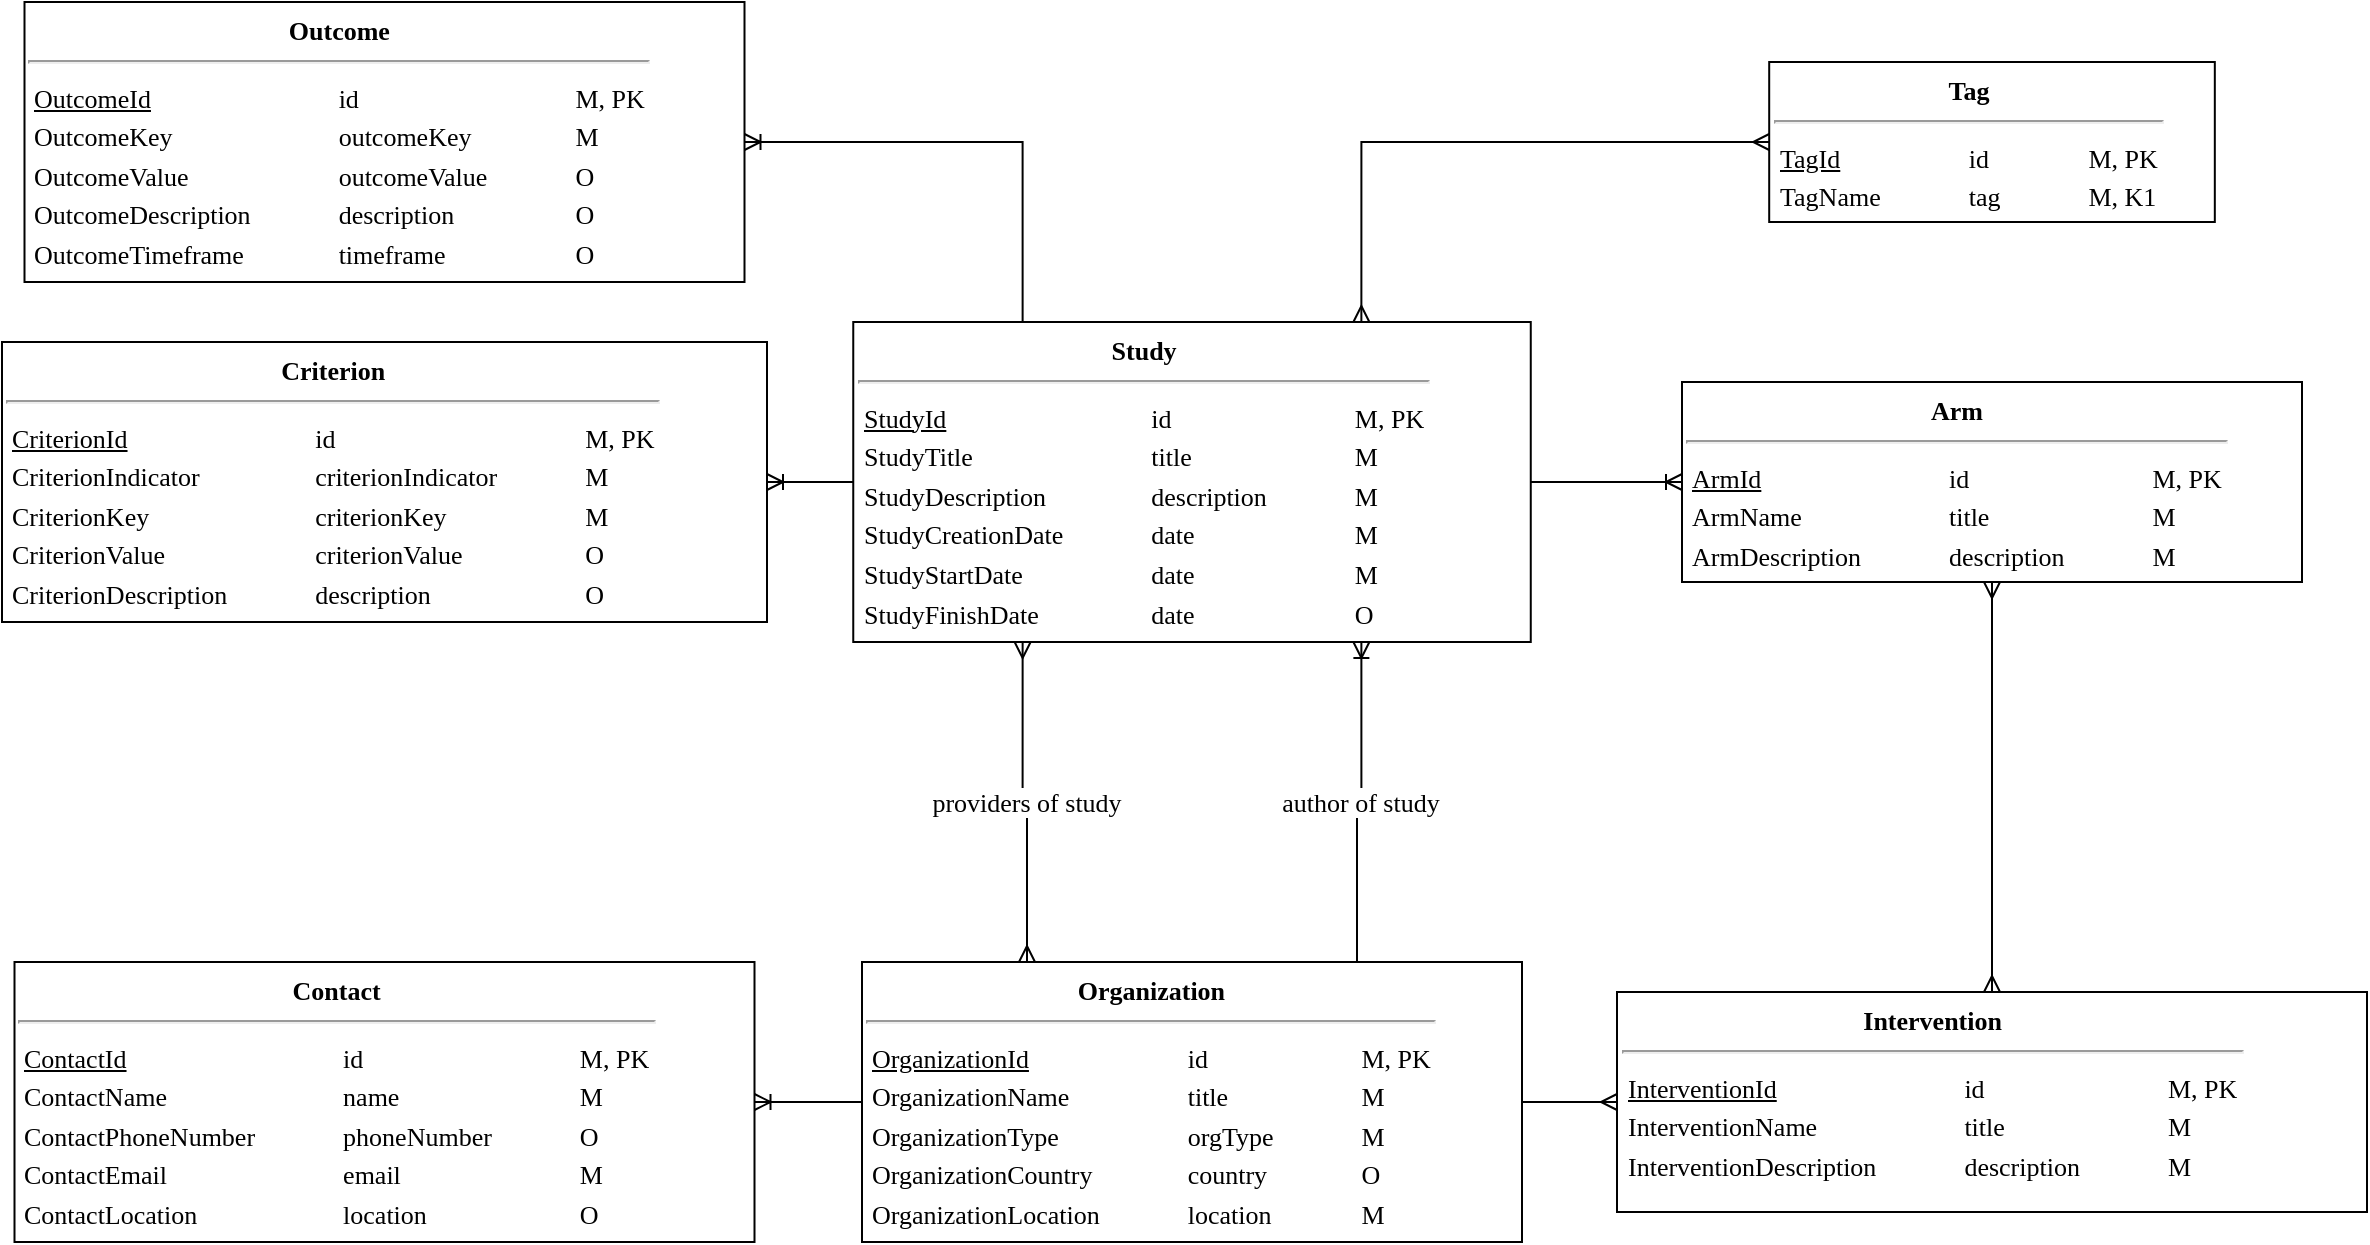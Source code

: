 <mxfile version="15.4.3" type="device"><diagram id="-2KBxyQ0JONFqMdHkOVX" name="Page-1"><mxGraphModel dx="2671" dy="1372" grid="1" gridSize="10" guides="1" tooltips="1" connect="1" arrows="1" fold="1" page="1" pageScale="1" pageWidth="1169" pageHeight="827" math="0" shadow="0"><root><mxCell id="0"/><mxCell id="1" parent="0"/><mxCell id="etBZ5mgMGRcYt6O1adPR-24" value="" style="edgeStyle=orthogonalEdgeStyle;rounded=0;orthogonalLoop=1;jettySize=auto;html=1;fontFamily=Verdana;fontSize=13;endArrow=ERoneToMany;endFill=0;startArrow=none;startFill=0;" parent="1" source="etBZ5mgMGRcYt6O1adPR-15" target="etBZ5mgMGRcYt6O1adPR-18" edge="1"><mxGeometry relative="1" as="geometry"><mxPoint x="490" y="145" as="targetPoint"/></mxGeometry></mxCell><mxCell id="etBZ5mgMGRcYt6O1adPR-15" value="&lt;div style=&quot;text-align: center ; font-size: 13px&quot;&gt;&lt;b style=&quot;font-size: 13px&quot;&gt;Study&lt;/b&gt;&lt;/div&gt;&lt;hr style=&quot;font-size: 13px&quot;&gt;&lt;table style=&quot;font-size: 13px&quot;&gt;&lt;tbody style=&quot;font-size: 13px&quot;&gt;&lt;tr style=&quot;font-size: 13px&quot;&gt;&lt;td style=&quot;font-size: 13px&quot;&gt;&lt;u&gt;StudyId&lt;/u&gt;&lt;/td&gt;&lt;td style=&quot;font-size: 13px&quot;&gt;&lt;blockquote style=&quot;margin: 0px 0px 0px 40px ; border: none ; padding: 0px ; font-size: 13px&quot;&gt;id&lt;/blockquote&gt;&lt;/td&gt;&lt;td style=&quot;font-size: 13px&quot;&gt;&lt;blockquote style=&quot;margin: 0px 0px 0px 40px ; border: none ; padding: 0px ; font-size: 13px&quot;&gt;M, PK&lt;/blockquote&gt;&lt;/td&gt;&lt;/tr&gt;&lt;tr style=&quot;font-size: 13px&quot;&gt;&lt;td style=&quot;font-size: 13px&quot;&gt;StudyTitle&lt;/td&gt;&lt;td style=&quot;font-size: 13px&quot;&gt;&lt;blockquote style=&quot;margin: 0px 0px 0px 40px ; border: none ; padding: 0px ; font-size: 13px&quot;&gt;title&lt;/blockquote&gt;&lt;/td&gt;&lt;td style=&quot;font-size: 13px&quot;&gt;&lt;blockquote style=&quot;margin: 0px 0px 0px 40px ; border: none ; padding: 0px ; font-size: 13px&quot;&gt;M&lt;/blockquote&gt;&lt;/td&gt;&lt;/tr&gt;&lt;tr style=&quot;font-size: 13px&quot;&gt;&lt;td style=&quot;font-size: 13px&quot;&gt;StudyDescription&lt;/td&gt;&lt;td style=&quot;font-size: 13px&quot;&gt;&lt;blockquote style=&quot;margin: 0px 0px 0px 40px ; border: none ; padding: 0px ; font-size: 13px&quot;&gt;description&lt;/blockquote&gt;&lt;/td&gt;&lt;td style=&quot;font-size: 13px&quot;&gt;&lt;blockquote style=&quot;margin: 0px 0px 0px 40px ; border: none ; padding: 0px ; font-size: 13px&quot;&gt;M&lt;/blockquote&gt;&lt;/td&gt;&lt;/tr&gt;&lt;tr style=&quot;font-size: 13px&quot;&gt;&lt;td style=&quot;font-size: 13px&quot;&gt;StudyCreationDate&lt;/td&gt;&lt;td style=&quot;font-size: 13px&quot;&gt;&lt;blockquote style=&quot;margin: 0px 0px 0px 40px ; border: none ; padding: 0px ; font-size: 13px&quot;&gt;date&lt;/blockquote&gt;&lt;/td&gt;&lt;td style=&quot;font-size: 13px&quot;&gt;&lt;blockquote style=&quot;margin: 0px 0px 0px 40px ; border: none ; padding: 0px ; font-size: 13px&quot;&gt;M&lt;/blockquote&gt;&lt;/td&gt;&lt;/tr&gt;&lt;tr&gt;&lt;td&gt;StudyStartDate&lt;br&gt;&lt;/td&gt;&lt;td&gt;&lt;blockquote style=&quot;margin: 0 0 0 40px ; border: none ; padding: 0px&quot;&gt;date&lt;/blockquote&gt;&lt;/td&gt;&lt;td&gt;&lt;blockquote style=&quot;margin: 0 0 0 40px ; border: none ; padding: 0px&quot;&gt;M&lt;/blockquote&gt;&lt;/td&gt;&lt;/tr&gt;&lt;tr&gt;&lt;td&gt;StudyFinishDate&lt;br&gt;&lt;/td&gt;&lt;td&gt;&lt;blockquote style=&quot;margin: 0 0 0 40px ; border: none ; padding: 0px&quot;&gt;date&lt;/blockquote&gt;&lt;/td&gt;&lt;td&gt;&lt;blockquote style=&quot;margin: 0 0 0 40px ; border: none ; padding: 0px&quot;&gt;O&lt;/blockquote&gt;&lt;/td&gt;&lt;/tr&gt;&lt;/tbody&gt;&lt;/table&gt;" style="rounded=0;whiteSpace=wrap;html=1;labelBackgroundColor=none;fontFamily=Verdana;fontSize=13;align=left;verticalAlign=top;" parent="1" vertex="1"><mxGeometry x="85.63" y="70" width="338.75" height="160" as="geometry"/></mxCell><mxCell id="etBZ5mgMGRcYt6O1adPR-18" value="&lt;div style=&quot;text-align: center ; font-size: 13px&quot;&gt;&lt;b style=&quot;font-size: 13px&quot;&gt;Arm&lt;/b&gt;&lt;/div&gt;&lt;hr style=&quot;font-size: 13px&quot;&gt;&lt;table style=&quot;font-size: 13px&quot;&gt;&lt;tbody style=&quot;font-size: 13px&quot;&gt;&lt;tr style=&quot;font-size: 13px&quot;&gt;&lt;td style=&quot;font-size: 13px&quot;&gt;&lt;u&gt;ArmId&lt;/u&gt;&lt;/td&gt;&lt;td style=&quot;font-size: 13px&quot;&gt;&lt;blockquote style=&quot;margin: 0px 0px 0px 40px ; border: none ; padding: 0px ; font-size: 13px&quot;&gt;id&lt;/blockquote&gt;&lt;/td&gt;&lt;td style=&quot;font-size: 13px&quot;&gt;&lt;blockquote style=&quot;margin: 0px 0px 0px 40px ; border: none ; padding: 0px ; font-size: 13px&quot;&gt;M, PK&lt;/blockquote&gt;&lt;/td&gt;&lt;/tr&gt;&lt;tr style=&quot;font-size: 13px&quot;&gt;&lt;td style=&quot;font-size: 13px&quot;&gt;ArmName&lt;/td&gt;&lt;td style=&quot;font-size: 13px&quot;&gt;&lt;blockquote style=&quot;margin: 0px 0px 0px 40px ; border: none ; padding: 0px ; font-size: 13px&quot;&gt;title&lt;/blockquote&gt;&lt;/td&gt;&lt;td style=&quot;font-size: 13px&quot;&gt;&lt;blockquote style=&quot;margin: 0px 0px 0px 40px ; border: none ; padding: 0px ; font-size: 13px&quot;&gt;M&lt;/blockquote&gt;&lt;/td&gt;&lt;/tr&gt;&lt;tr&gt;&lt;td&gt;ArmDescription&lt;/td&gt;&lt;td&gt;&lt;blockquote style=&quot;margin: 0 0 0 40px ; border: none ; padding: 0px&quot;&gt;description&lt;/blockquote&gt;&lt;/td&gt;&lt;td&gt;&lt;blockquote style=&quot;margin: 0 0 0 40px ; border: none ; padding: 0px&quot;&gt;M&lt;/blockquote&gt;&lt;/td&gt;&lt;/tr&gt;&lt;/tbody&gt;&lt;/table&gt;" style="rounded=0;whiteSpace=wrap;html=1;labelBackgroundColor=none;fontFamily=Verdana;fontSize=13;align=left;verticalAlign=top;" parent="1" vertex="1"><mxGeometry x="500" y="100" width="310" height="100" as="geometry"/></mxCell><mxCell id="etBZ5mgMGRcYt6O1adPR-19" value="&lt;div style=&quot;text-align: center ; font-size: 13px&quot;&gt;&lt;b style=&quot;font-size: 13px&quot;&gt;Organization&lt;/b&gt;&lt;/div&gt;&lt;hr style=&quot;font-size: 13px&quot;&gt;&lt;table style=&quot;font-size: 13px&quot;&gt;&lt;tbody style=&quot;font-size: 13px&quot;&gt;&lt;tr style=&quot;font-size: 13px&quot;&gt;&lt;td style=&quot;font-size: 13px&quot;&gt;&lt;u&gt;OrganizationId&lt;/u&gt;&lt;/td&gt;&lt;td style=&quot;font-size: 13px&quot;&gt;&lt;blockquote style=&quot;margin: 0px 0px 0px 40px ; border: none ; padding: 0px ; font-size: 13px&quot;&gt;id&lt;/blockquote&gt;&lt;/td&gt;&lt;td style=&quot;font-size: 13px&quot;&gt;&lt;blockquote style=&quot;margin: 0px 0px 0px 40px ; border: none ; padding: 0px ; font-size: 13px&quot;&gt;M, PK&lt;/blockquote&gt;&lt;/td&gt;&lt;/tr&gt;&lt;tr style=&quot;font-size: 13px&quot;&gt;&lt;td style=&quot;font-size: 13px&quot;&gt;OrganizationName&lt;/td&gt;&lt;td style=&quot;font-size: 13px&quot;&gt;&lt;blockquote style=&quot;margin: 0px 0px 0px 40px ; border: none ; padding: 0px ; font-size: 13px&quot;&gt;title&lt;/blockquote&gt;&lt;/td&gt;&lt;td style=&quot;font-size: 13px&quot;&gt;&lt;blockquote style=&quot;margin: 0px 0px 0px 40px ; border: none ; padding: 0px ; font-size: 13px&quot;&gt;M&lt;/blockquote&gt;&lt;/td&gt;&lt;/tr&gt;&lt;tr style=&quot;font-size: 13px&quot;&gt;&lt;td style=&quot;font-size: 13px&quot;&gt;OrganizationType&lt;/td&gt;&lt;td style=&quot;font-size: 13px&quot;&gt;&lt;blockquote style=&quot;margin: 0px 0px 0px 40px ; border: none ; padding: 0px ; font-size: 13px&quot;&gt;orgType&lt;/blockquote&gt;&lt;/td&gt;&lt;td style=&quot;font-size: 13px&quot;&gt;&lt;blockquote style=&quot;margin: 0px 0px 0px 40px ; border: none ; padding: 0px ; font-size: 13px&quot;&gt;M&lt;/blockquote&gt;&lt;/td&gt;&lt;/tr&gt;&lt;tr style=&quot;font-size: 13px&quot;&gt;&lt;td style=&quot;font-size: 13px&quot;&gt;OrganizationCountry&lt;/td&gt;&lt;td style=&quot;font-size: 13px&quot;&gt;&lt;blockquote style=&quot;margin: 0px 0px 0px 40px ; border: none ; padding: 0px ; font-size: 13px&quot;&gt;country&lt;/blockquote&gt;&lt;/td&gt;&lt;td style=&quot;font-size: 13px&quot;&gt;&lt;blockquote style=&quot;margin: 0px 0px 0px 40px ; border: none ; padding: 0px ; font-size: 13px&quot;&gt;O&lt;/blockquote&gt;&lt;/td&gt;&lt;/tr&gt;&lt;tr&gt;&lt;td&gt;OrganizationLocation&lt;/td&gt;&lt;td&gt;&lt;blockquote style=&quot;margin: 0 0 0 40px ; border: none ; padding: 0px&quot;&gt;location&lt;/blockquote&gt;&lt;/td&gt;&lt;td&gt;&lt;blockquote style=&quot;margin: 0 0 0 40px ; border: none ; padding: 0px&quot;&gt;M&lt;/blockquote&gt;&lt;/td&gt;&lt;/tr&gt;&lt;/tbody&gt;&lt;/table&gt;" style="rounded=0;whiteSpace=wrap;html=1;labelBackgroundColor=none;fontFamily=Verdana;fontSize=13;align=left;verticalAlign=top;" parent="1" vertex="1"><mxGeometry x="90" y="390" width="330" height="140" as="geometry"/></mxCell><mxCell id="etBZ5mgMGRcYt6O1adPR-20" value="&lt;div style=&quot;text-align: center ; font-size: 13px&quot;&gt;&lt;b style=&quot;font-size: 13px&quot;&gt;Intervention&lt;/b&gt;&lt;/div&gt;&lt;hr style=&quot;font-size: 13px&quot;&gt;&lt;table style=&quot;font-size: 13px&quot;&gt;&lt;tbody style=&quot;font-size: 13px&quot;&gt;&lt;tr style=&quot;font-size: 13px&quot;&gt;&lt;td style=&quot;font-size: 13px&quot;&gt;&lt;u&gt;InterventionId&lt;/u&gt;&lt;/td&gt;&lt;td style=&quot;font-size: 13px&quot;&gt;&lt;blockquote style=&quot;margin: 0px 0px 0px 40px ; border: none ; padding: 0px ; font-size: 13px&quot;&gt;id&lt;/blockquote&gt;&lt;/td&gt;&lt;td style=&quot;font-size: 13px&quot;&gt;&lt;blockquote style=&quot;margin: 0px 0px 0px 40px ; border: none ; padding: 0px ; font-size: 13px&quot;&gt;M, PK&lt;/blockquote&gt;&lt;/td&gt;&lt;/tr&gt;&lt;tr style=&quot;font-size: 13px&quot;&gt;&lt;td style=&quot;font-size: 13px&quot;&gt;InterventionName&lt;/td&gt;&lt;td style=&quot;font-size: 13px&quot;&gt;&lt;blockquote style=&quot;margin: 0px 0px 0px 40px ; border: none ; padding: 0px ; font-size: 13px&quot;&gt;title&lt;/blockquote&gt;&lt;/td&gt;&lt;td style=&quot;font-size: 13px&quot;&gt;&lt;blockquote style=&quot;margin: 0px 0px 0px 40px ; border: none ; padding: 0px ; font-size: 13px&quot;&gt;M&lt;/blockquote&gt;&lt;/td&gt;&lt;/tr&gt;&lt;tr style=&quot;font-size: 13px&quot;&gt;&lt;td style=&quot;font-size: 13px&quot;&gt;InterventionDescription&lt;/td&gt;&lt;td style=&quot;font-size: 13px&quot;&gt;&lt;blockquote style=&quot;margin: 0px 0px 0px 40px ; border: none ; padding: 0px ; font-size: 13px&quot;&gt;description&lt;/blockquote&gt;&lt;/td&gt;&lt;td style=&quot;font-size: 13px&quot;&gt;&lt;blockquote style=&quot;margin: 0px 0px 0px 40px ; border: none ; padding: 0px ; font-size: 13px&quot;&gt;M&lt;/blockquote&gt;&lt;/td&gt;&lt;/tr&gt;&lt;/tbody&gt;&lt;/table&gt;" style="rounded=0;whiteSpace=wrap;html=1;labelBackgroundColor=none;fontFamily=Verdana;fontSize=13;align=left;verticalAlign=top;" parent="1" vertex="1"><mxGeometry x="467.5" y="405" width="375" height="110" as="geometry"/></mxCell><mxCell id="etBZ5mgMGRcYt6O1adPR-27" value="" style="endArrow=ERmany;html=1;fontFamily=Verdana;fontSize=13;edgeStyle=orthogonalEdgeStyle;rounded=0;endFill=0;startArrow=ERmany;startFill=0;exitX=0.75;exitY=0;exitDx=0;exitDy=0;entryX=0;entryY=0.5;entryDx=0;entryDy=0;" parent="1" source="etBZ5mgMGRcYt6O1adPR-15" target="UJ1096FwmQBo0KDrU6Bx-1" edge="1"><mxGeometry width="50" height="50" relative="1" as="geometry"><mxPoint x="620" y="340" as="sourcePoint"/><mxPoint x="670" y="290" as="targetPoint"/><Array as="points"/></mxGeometry></mxCell><mxCell id="etBZ5mgMGRcYt6O1adPR-28" value="" style="endArrow=ERmany;html=1;fontFamily=Verdana;fontSize=13;edgeStyle=orthogonalEdgeStyle;rounded=0;endFill=0;startArrow=ERmany;startFill=0;" parent="1" source="etBZ5mgMGRcYt6O1adPR-20" target="etBZ5mgMGRcYt6O1adPR-18" edge="1"><mxGeometry width="50" height="50" relative="1" as="geometry"><mxPoint x="285" y="230" as="sourcePoint"/><mxPoint x="285" y="350" as="targetPoint"/></mxGeometry></mxCell><mxCell id="etBZ5mgMGRcYt6O1adPR-31" value="" style="endArrow=ERmany;html=1;fontFamily=Verdana;fontSize=13;edgeStyle=orthogonalEdgeStyle;rounded=0;endFill=0;startArrow=none;startFill=0;" parent="1" source="etBZ5mgMGRcYt6O1adPR-19" target="etBZ5mgMGRcYt6O1adPR-20" edge="1"><mxGeometry width="50" height="50" relative="1" as="geometry"><mxPoint x="620" y="460" as="sourcePoint"/><mxPoint x="670" y="410" as="targetPoint"/></mxGeometry></mxCell><mxCell id="UJ1096FwmQBo0KDrU6Bx-1" value="&lt;div style=&quot;text-align: center ; font-size: 13px&quot;&gt;&lt;b&gt;Tag&lt;/b&gt;&lt;/div&gt;&lt;hr style=&quot;font-size: 13px&quot;&gt;&lt;table style=&quot;font-size: 13px&quot;&gt;&lt;tbody style=&quot;font-size: 13px&quot;&gt;&lt;tr&gt;&lt;td&gt;&lt;u&gt;TagId&lt;/u&gt;&lt;br&gt;&lt;/td&gt;&lt;td&gt;&lt;blockquote style=&quot;margin: 0 0 0 40px ; border: none ; padding: 0px&quot;&gt;id&lt;/blockquote&gt;&lt;/td&gt;&lt;td&gt;&lt;blockquote style=&quot;margin: 0 0 0 40px ; border: none ; padding: 0px&quot;&gt;M, PK&lt;/blockquote&gt;&lt;/td&gt;&lt;/tr&gt;&lt;tr style=&quot;font-size: 13px&quot;&gt;&lt;td style=&quot;font-size: 13px&quot;&gt;TagName&lt;/td&gt;&lt;td style=&quot;font-size: 13px&quot;&gt;&lt;blockquote style=&quot;margin: 0px 0px 0px 40px ; border: none ; padding: 0px ; font-size: 13px&quot;&gt;tag&lt;/blockquote&gt;&lt;/td&gt;&lt;td style=&quot;font-size: 13px&quot;&gt;&lt;blockquote style=&quot;margin: 0px 0px 0px 40px ; border: none ; padding: 0px ; font-size: 13px&quot;&gt;M, K1&lt;/blockquote&gt;&lt;/td&gt;&lt;/tr&gt;&lt;/tbody&gt;&lt;/table&gt;" style="rounded=0;whiteSpace=wrap;html=1;labelBackgroundColor=none;fontFamily=Verdana;fontSize=13;align=left;verticalAlign=top;" parent="1" vertex="1"><mxGeometry x="543.6" y="-60" width="222.81" height="80" as="geometry"/></mxCell><mxCell id="G7w6JcdFV1vrAcgEKxJq-1" value="providers of study&lt;span style=&quot;color: rgba(0 , 0 , 0 , 0) ; font-family: monospace ; font-size: 0px ; background-color: rgb(248 , 249 , 250)&quot;&gt;%3CmxGraphModel%3E%3Croot%3E%3CmxCell%20id%3D%220%22%2F%3E%3CmxCell%20id%3D%221%22%20parent%3D%220%22%2F%3E%3CmxCell%20id%3D%222%22%20value%3D%22providers%20of%20study%22%20style%3D%22edgeLabel%3Bhtml%3D1%3Balign%3Dcenter%3BverticalAlign%3Dmiddle%3Bresizable%3D0%3Bpoints%3D%5B%5D%3BfontSize%3D13%3B%22%20vertex%3D%221%22%20connectable%3D%220%22%20parent%3D%221%22%3E%3CmxGeometry%20x%3D%22173.407%22%20y%3D%22295.9%22%20as%3D%22geometry%22%2F%3E%3C%2FmxCell%3E%3C%2Froot%3E%3C%2FmxGraphModel%&lt;/span&gt;" style="endArrow=ERmany;html=1;fontFamily=Verdana;fontSize=13;edgeStyle=orthogonalEdgeStyle;rounded=0;endFill=0;startArrow=ERmany;startFill=0;entryX=0.25;entryY=1;entryDx=0;entryDy=0;exitX=0.25;exitY=0;exitDx=0;exitDy=0;" parent="1" source="etBZ5mgMGRcYt6O1adPR-19" target="etBZ5mgMGRcYt6O1adPR-15" edge="1"><mxGeometry width="50" height="50" relative="1" as="geometry"><mxPoint x="837.5" y="270" as="sourcePoint"/><mxPoint x="837.5" y="210" as="targetPoint"/></mxGeometry></mxCell><mxCell id="G7w6JcdFV1vrAcgEKxJq-2" value="author of study" style="endArrow=ERoneToMany;html=1;fontFamily=Verdana;fontSize=13;edgeStyle=orthogonalEdgeStyle;rounded=0;endFill=0;startArrow=none;startFill=0;entryX=0.75;entryY=1;entryDx=0;entryDy=0;exitX=0.75;exitY=0;exitDx=0;exitDy=0;" parent="1" source="etBZ5mgMGRcYt6O1adPR-19" target="etBZ5mgMGRcYt6O1adPR-15" edge="1"><mxGeometry width="50" height="50" relative="1" as="geometry"><mxPoint x="347.5" y="430" as="sourcePoint"/><mxPoint x="347.812" y="240" as="targetPoint"/></mxGeometry></mxCell><mxCell id="G7w6JcdFV1vrAcgEKxJq-6" value="&lt;div style=&quot;text-align: center ; font-size: 13px&quot;&gt;&lt;b style=&quot;font-size: 13px&quot;&gt;Contact&lt;/b&gt;&lt;/div&gt;&lt;hr style=&quot;font-size: 13px&quot;&gt;&lt;table style=&quot;font-size: 13px&quot;&gt;&lt;tbody style=&quot;font-size: 13px&quot;&gt;&lt;tr style=&quot;font-size: 13px&quot;&gt;&lt;td style=&quot;font-size: 13px&quot;&gt;&lt;u&gt;ContactId&lt;/u&gt;&lt;/td&gt;&lt;td style=&quot;font-size: 13px&quot;&gt;&lt;blockquote style=&quot;margin: 0px 0px 0px 40px ; border: none ; padding: 0px ; font-size: 13px&quot;&gt;id&lt;/blockquote&gt;&lt;/td&gt;&lt;td style=&quot;font-size: 13px&quot;&gt;&lt;blockquote style=&quot;margin: 0px 0px 0px 40px ; border: none ; padding: 0px ; font-size: 13px&quot;&gt;M, PK&lt;/blockquote&gt;&lt;/td&gt;&lt;/tr&gt;&lt;tr style=&quot;font-size: 13px&quot;&gt;&lt;td style=&quot;font-size: 13px&quot;&gt;ContactName&lt;/td&gt;&lt;td style=&quot;font-size: 13px&quot;&gt;&lt;blockquote style=&quot;margin: 0px 0px 0px 40px ; border: none ; padding: 0px ; font-size: 13px&quot;&gt;name&lt;/blockquote&gt;&lt;/td&gt;&lt;td style=&quot;font-size: 13px&quot;&gt;&lt;blockquote style=&quot;margin: 0px 0px 0px 40px ; border: none ; padding: 0px ; font-size: 13px&quot;&gt;M&lt;/blockquote&gt;&lt;/td&gt;&lt;/tr&gt;&lt;tr style=&quot;font-size: 13px&quot;&gt;&lt;td style=&quot;font-size: 13px&quot;&gt;ContactPhoneNumber&lt;/td&gt;&lt;td style=&quot;font-size: 13px&quot;&gt;&lt;blockquote style=&quot;margin: 0px 0px 0px 40px ; border: none ; padding: 0px ; font-size: 13px&quot;&gt;phoneNumber&lt;/blockquote&gt;&lt;/td&gt;&lt;td style=&quot;font-size: 13px&quot;&gt;&lt;blockquote style=&quot;margin: 0px 0px 0px 40px ; border: none ; padding: 0px ; font-size: 13px&quot;&gt;O&lt;/blockquote&gt;&lt;/td&gt;&lt;/tr&gt;&lt;tr style=&quot;font-size: 13px&quot;&gt;&lt;td style=&quot;font-size: 13px&quot;&gt;ContactEmail&lt;/td&gt;&lt;td style=&quot;font-size: 13px&quot;&gt;&lt;blockquote style=&quot;margin: 0px 0px 0px 40px ; border: none ; padding: 0px ; font-size: 13px&quot;&gt;email&lt;/blockquote&gt;&lt;/td&gt;&lt;td style=&quot;font-size: 13px&quot;&gt;&lt;blockquote style=&quot;margin: 0px 0px 0px 40px ; border: none ; padding: 0px ; font-size: 13px&quot;&gt;M&lt;/blockquote&gt;&lt;/td&gt;&lt;/tr&gt;&lt;tr&gt;&lt;td&gt;ContactLocation&lt;br&gt;&lt;/td&gt;&lt;td&gt;&lt;blockquote style=&quot;margin: 0 0 0 40px ; border: none ; padding: 0px&quot;&gt;location&lt;/blockquote&gt;&lt;/td&gt;&lt;td&gt;&lt;blockquote style=&quot;margin: 0 0 0 40px ; border: none ; padding: 0px&quot;&gt;O&lt;/blockquote&gt;&lt;/td&gt;&lt;/tr&gt;&lt;/tbody&gt;&lt;/table&gt;" style="rounded=0;whiteSpace=wrap;html=1;labelBackgroundColor=none;fontFamily=Verdana;fontSize=13;align=left;verticalAlign=top;" parent="1" vertex="1"><mxGeometry x="-333.75" y="390" width="370" height="140" as="geometry"/></mxCell><mxCell id="G7w6JcdFV1vrAcgEKxJq-7" value="" style="endArrow=ERoneToMany;html=1;fontFamily=Verdana;fontSize=13;edgeStyle=orthogonalEdgeStyle;rounded=0;endFill=0;startArrow=none;startFill=0;" parent="1" source="etBZ5mgMGRcYt6O1adPR-19" target="G7w6JcdFV1vrAcgEKxJq-6" edge="1"><mxGeometry width="50" height="50" relative="1" as="geometry"><mxPoint x="707.5" y="355" as="sourcePoint"/><mxPoint x="707.5" y="210" as="targetPoint"/></mxGeometry></mxCell><mxCell id="G7w6JcdFV1vrAcgEKxJq-8" value="&lt;div style=&quot;text-align: center ; font-size: 13px&quot;&gt;&lt;b style=&quot;font-size: 13px&quot;&gt;Criterion&lt;/b&gt;&lt;/div&gt;&lt;hr style=&quot;font-size: 13px&quot;&gt;&lt;table style=&quot;font-size: 13px&quot;&gt;&lt;tbody style=&quot;font-size: 13px&quot;&gt;&lt;tr style=&quot;font-size: 13px&quot;&gt;&lt;td style=&quot;font-size: 13px&quot;&gt;&lt;u&gt;CriterionId&lt;/u&gt;&lt;/td&gt;&lt;td style=&quot;font-size: 13px&quot;&gt;&lt;blockquote style=&quot;margin: 0px 0px 0px 40px ; border: none ; padding: 0px ; font-size: 13px&quot;&gt;id&lt;/blockquote&gt;&lt;/td&gt;&lt;td style=&quot;font-size: 13px&quot;&gt;&lt;blockquote style=&quot;margin: 0px 0px 0px 40px ; border: none ; padding: 0px ; font-size: 13px&quot;&gt;M, PK&lt;/blockquote&gt;&lt;/td&gt;&lt;/tr&gt;&lt;tr style=&quot;font-size: 13px&quot;&gt;&lt;td style=&quot;font-size: 13px&quot;&gt;CriterionIndicator&lt;/td&gt;&lt;td style=&quot;font-size: 13px&quot;&gt;&lt;blockquote style=&quot;margin: 0px 0px 0px 40px ; border: none ; padding: 0px ; font-size: 13px&quot;&gt;criterionIndicator&lt;/blockquote&gt;&lt;/td&gt;&lt;td style=&quot;font-size: 13px&quot;&gt;&lt;blockquote style=&quot;margin: 0px 0px 0px 40px ; border: none ; padding: 0px ; font-size: 13px&quot;&gt;M&lt;/blockquote&gt;&lt;/td&gt;&lt;/tr&gt;&lt;tr style=&quot;font-size: 13px&quot;&gt;&lt;td style=&quot;font-size: 13px&quot;&gt;CriterionKey&lt;/td&gt;&lt;td style=&quot;font-size: 13px&quot;&gt;&lt;blockquote style=&quot;margin: 0px 0px 0px 40px ; border: none ; padding: 0px ; font-size: 13px&quot;&gt;criterionKey&lt;/blockquote&gt;&lt;/td&gt;&lt;td style=&quot;font-size: 13px&quot;&gt;&lt;blockquote style=&quot;margin: 0px 0px 0px 40px ; border: none ; padding: 0px ; font-size: 13px&quot;&gt;M&lt;/blockquote&gt;&lt;/td&gt;&lt;/tr&gt;&lt;tr style=&quot;font-size: 13px&quot;&gt;&lt;td style=&quot;font-size: 13px&quot;&gt;CriterionValue&lt;/td&gt;&lt;td style=&quot;font-size: 13px&quot;&gt;&lt;blockquote style=&quot;margin: 0px 0px 0px 40px ; border: none ; padding: 0px ; font-size: 13px&quot;&gt;criterionValue&lt;/blockquote&gt;&lt;/td&gt;&lt;td style=&quot;font-size: 13px&quot;&gt;&lt;blockquote style=&quot;margin: 0px 0px 0px 40px ; border: none ; padding: 0px ; font-size: 13px&quot;&gt;O&lt;/blockquote&gt;&lt;/td&gt;&lt;/tr&gt;&lt;tr&gt;&lt;td&gt;CriterionDescription&lt;br&gt;&lt;/td&gt;&lt;td&gt;&lt;blockquote style=&quot;margin: 0 0 0 40px ; border: none ; padding: 0px&quot;&gt;description&lt;/blockquote&gt;&lt;/td&gt;&lt;td&gt;&lt;blockquote style=&quot;margin: 0 0 0 40px ; border: none ; padding: 0px&quot;&gt;O&lt;/blockquote&gt;&lt;/td&gt;&lt;/tr&gt;&lt;/tbody&gt;&lt;/table&gt;" style="rounded=0;whiteSpace=wrap;html=1;labelBackgroundColor=none;fontFamily=Verdana;fontSize=13;align=left;verticalAlign=top;" parent="1" vertex="1"><mxGeometry x="-340" y="80" width="382.5" height="140" as="geometry"/></mxCell><mxCell id="G7w6JcdFV1vrAcgEKxJq-9" value="&lt;div style=&quot;text-align: center ; font-size: 13px&quot;&gt;&lt;b style=&quot;font-size: 13px&quot;&gt;Outcome&lt;/b&gt;&lt;/div&gt;&lt;hr style=&quot;font-size: 13px&quot;&gt;&lt;table style=&quot;font-size: 13px&quot;&gt;&lt;tbody style=&quot;font-size: 13px&quot;&gt;&lt;tr style=&quot;font-size: 13px&quot;&gt;&lt;td style=&quot;font-size: 13px&quot;&gt;&lt;u&gt;OutcomeId&lt;/u&gt;&lt;/td&gt;&lt;td style=&quot;font-size: 13px&quot;&gt;&lt;blockquote style=&quot;margin: 0px 0px 0px 40px ; border: none ; padding: 0px ; font-size: 13px&quot;&gt;id&lt;/blockquote&gt;&lt;/td&gt;&lt;td style=&quot;font-size: 13px&quot;&gt;&lt;blockquote style=&quot;margin: 0px 0px 0px 40px ; border: none ; padding: 0px ; font-size: 13px&quot;&gt;M, PK&lt;/blockquote&gt;&lt;/td&gt;&lt;/tr&gt;&lt;tr style=&quot;font-size: 13px&quot;&gt;&lt;td style=&quot;font-size: 13px&quot;&gt;OutcomeKey&lt;/td&gt;&lt;td style=&quot;font-size: 13px&quot;&gt;&lt;blockquote style=&quot;margin: 0px 0px 0px 40px ; border: none ; padding: 0px ; font-size: 13px&quot;&gt;outcomeKey&lt;/blockquote&gt;&lt;/td&gt;&lt;td style=&quot;font-size: 13px&quot;&gt;&lt;blockquote style=&quot;margin: 0px 0px 0px 40px ; border: none ; padding: 0px ; font-size: 13px&quot;&gt;M&lt;/blockquote&gt;&lt;/td&gt;&lt;/tr&gt;&lt;tr style=&quot;font-size: 13px&quot;&gt;&lt;td style=&quot;font-size: 13px&quot;&gt;OutcomeValue&lt;/td&gt;&lt;td style=&quot;font-size: 13px&quot;&gt;&lt;blockquote style=&quot;margin: 0px 0px 0px 40px ; border: none ; padding: 0px ; font-size: 13px&quot;&gt;&lt;span&gt;outcome&lt;/span&gt;Value&lt;/blockquote&gt;&lt;/td&gt;&lt;td style=&quot;font-size: 13px&quot;&gt;&lt;blockquote style=&quot;margin: 0px 0px 0px 40px ; border: none ; padding: 0px ; font-size: 13px&quot;&gt;O&lt;/blockquote&gt;&lt;/td&gt;&lt;/tr&gt;&lt;tr&gt;&lt;td&gt;OutcomeDescription&lt;br&gt;&lt;/td&gt;&lt;td&gt;&lt;blockquote style=&quot;margin: 0 0 0 40px ; border: none ; padding: 0px&quot;&gt;description&lt;/blockquote&gt;&lt;/td&gt;&lt;td&gt;&lt;blockquote style=&quot;margin: 0 0 0 40px ; border: none ; padding: 0px&quot;&gt;O&lt;/blockquote&gt;&lt;/td&gt;&lt;/tr&gt;&lt;tr&gt;&lt;td&gt;OutcomeTimeframe&lt;/td&gt;&lt;td&gt;&lt;blockquote style=&quot;margin: 0 0 0 40px ; border: none ; padding: 0px&quot;&gt;timeframe&lt;/blockquote&gt;&lt;/td&gt;&lt;td&gt;&lt;blockquote style=&quot;margin: 0 0 0 40px ; border: none ; padding: 0px&quot;&gt;O&lt;/blockquote&gt;&lt;/td&gt;&lt;/tr&gt;&lt;/tbody&gt;&lt;/table&gt;" style="rounded=0;whiteSpace=wrap;html=1;labelBackgroundColor=none;fontFamily=Verdana;fontSize=13;align=left;verticalAlign=top;" parent="1" vertex="1"><mxGeometry x="-328.75" y="-90" width="360" height="140" as="geometry"/></mxCell><mxCell id="G7w6JcdFV1vrAcgEKxJq-10" value="" style="endArrow=ERoneToMany;html=1;fontFamily=Verdana;fontSize=13;edgeStyle=orthogonalEdgeStyle;rounded=0;endFill=0;startArrow=none;startFill=0;" parent="1" source="etBZ5mgMGRcYt6O1adPR-15" target="G7w6JcdFV1vrAcgEKxJq-8" edge="1"><mxGeometry width="50" height="50" relative="1" as="geometry"><mxPoint x="100" y="410" as="sourcePoint"/><mxPoint x="30" y="410" as="targetPoint"/></mxGeometry></mxCell><mxCell id="G7w6JcdFV1vrAcgEKxJq-11" value="" style="endArrow=ERoneToMany;html=1;fontFamily=Verdana;fontSize=13;edgeStyle=orthogonalEdgeStyle;rounded=0;endFill=0;startArrow=none;startFill=0;entryX=1;entryY=0.5;entryDx=0;entryDy=0;exitX=0.25;exitY=0;exitDx=0;exitDy=0;" parent="1" source="etBZ5mgMGRcYt6O1adPR-15" target="G7w6JcdFV1vrAcgEKxJq-9" edge="1"><mxGeometry width="50" height="50" relative="1" as="geometry"><mxPoint x="101.25" y="160" as="sourcePoint"/><mxPoint x="20" y="160" as="targetPoint"/></mxGeometry></mxCell></root></mxGraphModel></diagram></mxfile>